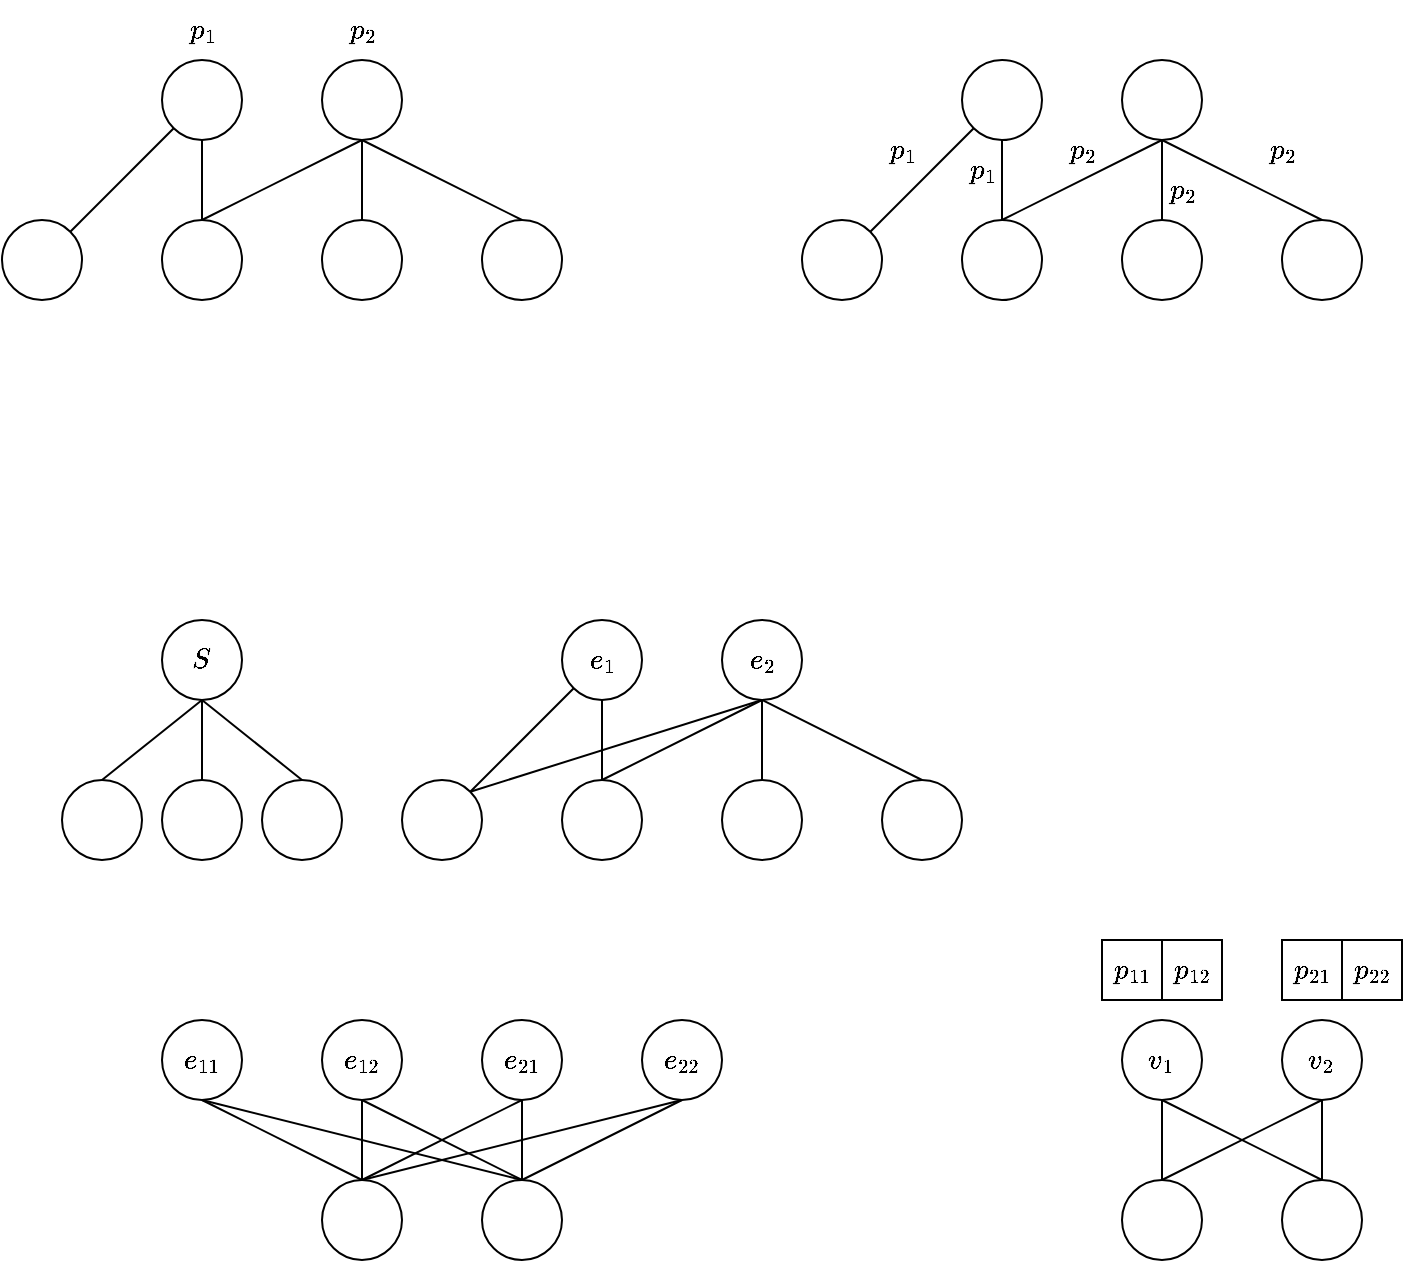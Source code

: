 <mxfile version="22.1.18" type="github">
  <diagram name="第 1 页" id="wr6hobt2YzvbJPPbkB5t">
    <mxGraphModel dx="1434" dy="827" grid="1" gridSize="10" guides="1" tooltips="1" connect="1" arrows="1" fold="1" page="1" pageScale="1" pageWidth="827" pageHeight="1169" math="1" shadow="0">
      <root>
        <mxCell id="0" />
        <mxCell id="1" parent="0" />
        <mxCell id="Q5sFnDNpxkLKi9dDyOQd-1" value="" style="ellipse;whiteSpace=wrap;html=1;aspect=fixed;" parent="1" vertex="1">
          <mxGeometry x="160" y="200" width="40" height="40" as="geometry" />
        </mxCell>
        <mxCell id="Q5sFnDNpxkLKi9dDyOQd-2" value="" style="ellipse;whiteSpace=wrap;html=1;aspect=fixed;" parent="1" vertex="1">
          <mxGeometry x="240" y="200" width="40" height="40" as="geometry" />
        </mxCell>
        <mxCell id="Q5sFnDNpxkLKi9dDyOQd-3" value="" style="ellipse;whiteSpace=wrap;html=1;aspect=fixed;" parent="1" vertex="1">
          <mxGeometry x="80" y="280" width="40" height="40" as="geometry" />
        </mxCell>
        <mxCell id="Q5sFnDNpxkLKi9dDyOQd-4" value="" style="ellipse;whiteSpace=wrap;html=1;aspect=fixed;" parent="1" vertex="1">
          <mxGeometry x="160" y="280" width="40" height="40" as="geometry" />
        </mxCell>
        <mxCell id="Q5sFnDNpxkLKi9dDyOQd-5" value="" style="ellipse;whiteSpace=wrap;html=1;aspect=fixed;" parent="1" vertex="1">
          <mxGeometry x="240" y="280" width="40" height="40" as="geometry" />
        </mxCell>
        <mxCell id="Q5sFnDNpxkLKi9dDyOQd-6" value="" style="ellipse;whiteSpace=wrap;html=1;aspect=fixed;" parent="1" vertex="1">
          <mxGeometry x="320" y="280" width="40" height="40" as="geometry" />
        </mxCell>
        <mxCell id="Q5sFnDNpxkLKi9dDyOQd-8" value="" style="endArrow=none;html=1;rounded=0;entryX=0;entryY=1;entryDx=0;entryDy=0;exitX=1;exitY=0;exitDx=0;exitDy=0;" parent="1" source="Q5sFnDNpxkLKi9dDyOQd-3" target="Q5sFnDNpxkLKi9dDyOQd-1" edge="1">
          <mxGeometry width="50" height="50" relative="1" as="geometry">
            <mxPoint x="390" y="450" as="sourcePoint" />
            <mxPoint x="440" y="400" as="targetPoint" />
          </mxGeometry>
        </mxCell>
        <mxCell id="Q5sFnDNpxkLKi9dDyOQd-9" value="" style="endArrow=none;html=1;rounded=0;entryX=0.5;entryY=1;entryDx=0;entryDy=0;exitX=0.5;exitY=0;exitDx=0;exitDy=0;" parent="1" source="Q5sFnDNpxkLKi9dDyOQd-4" target="Q5sFnDNpxkLKi9dDyOQd-1" edge="1">
          <mxGeometry width="50" height="50" relative="1" as="geometry">
            <mxPoint x="124" y="296" as="sourcePoint" />
            <mxPoint x="176" y="244" as="targetPoint" />
          </mxGeometry>
        </mxCell>
        <mxCell id="Q5sFnDNpxkLKi9dDyOQd-10" value="" style="endArrow=none;html=1;rounded=0;entryX=0.5;entryY=1;entryDx=0;entryDy=0;exitX=0.5;exitY=0;exitDx=0;exitDy=0;" parent="1" source="Q5sFnDNpxkLKi9dDyOQd-4" target="Q5sFnDNpxkLKi9dDyOQd-2" edge="1">
          <mxGeometry width="50" height="50" relative="1" as="geometry">
            <mxPoint x="190" y="290" as="sourcePoint" />
            <mxPoint x="190" y="250" as="targetPoint" />
          </mxGeometry>
        </mxCell>
        <mxCell id="Q5sFnDNpxkLKi9dDyOQd-11" value="" style="endArrow=none;html=1;rounded=0;entryX=0.5;entryY=1;entryDx=0;entryDy=0;exitX=0.5;exitY=0;exitDx=0;exitDy=0;" parent="1" source="Q5sFnDNpxkLKi9dDyOQd-5" target="Q5sFnDNpxkLKi9dDyOQd-2" edge="1">
          <mxGeometry width="50" height="50" relative="1" as="geometry">
            <mxPoint x="190" y="290" as="sourcePoint" />
            <mxPoint x="270" y="250" as="targetPoint" />
          </mxGeometry>
        </mxCell>
        <mxCell id="Q5sFnDNpxkLKi9dDyOQd-12" value="" style="endArrow=none;html=1;rounded=0;entryX=0.5;entryY=1;entryDx=0;entryDy=0;exitX=0.5;exitY=0;exitDx=0;exitDy=0;" parent="1" source="Q5sFnDNpxkLKi9dDyOQd-6" target="Q5sFnDNpxkLKi9dDyOQd-2" edge="1">
          <mxGeometry width="50" height="50" relative="1" as="geometry">
            <mxPoint x="270" y="290" as="sourcePoint" />
            <mxPoint x="270" y="250" as="targetPoint" />
          </mxGeometry>
        </mxCell>
        <mxCell id="Q5sFnDNpxkLKi9dDyOQd-14" value="\(p_1\)" style="text;html=1;align=center;verticalAlign=middle;resizable=0;points=[];autosize=1;strokeColor=none;fillColor=none;" parent="1" vertex="1">
          <mxGeometry x="150" y="170" width="60" height="30" as="geometry" />
        </mxCell>
        <mxCell id="Q5sFnDNpxkLKi9dDyOQd-15" value="\(p_2\)" style="text;html=1;align=center;verticalAlign=middle;resizable=0;points=[];autosize=1;strokeColor=none;fillColor=none;" parent="1" vertex="1">
          <mxGeometry x="230" y="170" width="60" height="30" as="geometry" />
        </mxCell>
        <mxCell id="Q5sFnDNpxkLKi9dDyOQd-16" value="" style="ellipse;whiteSpace=wrap;html=1;aspect=fixed;" parent="1" vertex="1">
          <mxGeometry x="560" y="200" width="40" height="40" as="geometry" />
        </mxCell>
        <mxCell id="Q5sFnDNpxkLKi9dDyOQd-17" value="" style="ellipse;whiteSpace=wrap;html=1;aspect=fixed;" parent="1" vertex="1">
          <mxGeometry x="640" y="200" width="40" height="40" as="geometry" />
        </mxCell>
        <mxCell id="Q5sFnDNpxkLKi9dDyOQd-18" value="" style="ellipse;whiteSpace=wrap;html=1;aspect=fixed;" parent="1" vertex="1">
          <mxGeometry x="480" y="280" width="40" height="40" as="geometry" />
        </mxCell>
        <mxCell id="Q5sFnDNpxkLKi9dDyOQd-19" value="" style="ellipse;whiteSpace=wrap;html=1;aspect=fixed;" parent="1" vertex="1">
          <mxGeometry x="560" y="280" width="40" height="40" as="geometry" />
        </mxCell>
        <mxCell id="Q5sFnDNpxkLKi9dDyOQd-20" value="" style="ellipse;whiteSpace=wrap;html=1;aspect=fixed;" parent="1" vertex="1">
          <mxGeometry x="640" y="280" width="40" height="40" as="geometry" />
        </mxCell>
        <mxCell id="Q5sFnDNpxkLKi9dDyOQd-21" value="" style="ellipse;whiteSpace=wrap;html=1;aspect=fixed;" parent="1" vertex="1">
          <mxGeometry x="720" y="280" width="40" height="40" as="geometry" />
        </mxCell>
        <mxCell id="Q5sFnDNpxkLKi9dDyOQd-22" value="" style="endArrow=none;html=1;rounded=0;entryX=0;entryY=1;entryDx=0;entryDy=0;exitX=1;exitY=0;exitDx=0;exitDy=0;" parent="1" source="Q5sFnDNpxkLKi9dDyOQd-18" target="Q5sFnDNpxkLKi9dDyOQd-16" edge="1">
          <mxGeometry width="50" height="50" relative="1" as="geometry">
            <mxPoint x="790" y="450" as="sourcePoint" />
            <mxPoint x="840" y="400" as="targetPoint" />
          </mxGeometry>
        </mxCell>
        <mxCell id="Q5sFnDNpxkLKi9dDyOQd-23" value="" style="endArrow=none;html=1;rounded=0;entryX=0.5;entryY=1;entryDx=0;entryDy=0;exitX=0.5;exitY=0;exitDx=0;exitDy=0;" parent="1" source="Q5sFnDNpxkLKi9dDyOQd-19" target="Q5sFnDNpxkLKi9dDyOQd-16" edge="1">
          <mxGeometry width="50" height="50" relative="1" as="geometry">
            <mxPoint x="524" y="296" as="sourcePoint" />
            <mxPoint x="576" y="244" as="targetPoint" />
          </mxGeometry>
        </mxCell>
        <mxCell id="Q5sFnDNpxkLKi9dDyOQd-24" value="" style="endArrow=none;html=1;rounded=0;entryX=0.5;entryY=1;entryDx=0;entryDy=0;exitX=0.5;exitY=0;exitDx=0;exitDy=0;" parent="1" source="Q5sFnDNpxkLKi9dDyOQd-19" target="Q5sFnDNpxkLKi9dDyOQd-17" edge="1">
          <mxGeometry width="50" height="50" relative="1" as="geometry">
            <mxPoint x="590" y="290" as="sourcePoint" />
            <mxPoint x="590" y="250" as="targetPoint" />
          </mxGeometry>
        </mxCell>
        <mxCell id="Q5sFnDNpxkLKi9dDyOQd-25" value="" style="endArrow=none;html=1;rounded=0;entryX=0.5;entryY=1;entryDx=0;entryDy=0;exitX=0.5;exitY=0;exitDx=0;exitDy=0;" parent="1" source="Q5sFnDNpxkLKi9dDyOQd-20" target="Q5sFnDNpxkLKi9dDyOQd-17" edge="1">
          <mxGeometry width="50" height="50" relative="1" as="geometry">
            <mxPoint x="590" y="290" as="sourcePoint" />
            <mxPoint x="670" y="250" as="targetPoint" />
          </mxGeometry>
        </mxCell>
        <mxCell id="Q5sFnDNpxkLKi9dDyOQd-26" value="" style="endArrow=none;html=1;rounded=0;entryX=0.5;entryY=1;entryDx=0;entryDy=0;exitX=0.5;exitY=0;exitDx=0;exitDy=0;" parent="1" source="Q5sFnDNpxkLKi9dDyOQd-21" target="Q5sFnDNpxkLKi9dDyOQd-17" edge="1">
          <mxGeometry width="50" height="50" relative="1" as="geometry">
            <mxPoint x="670" y="290" as="sourcePoint" />
            <mxPoint x="670" y="250" as="targetPoint" />
          </mxGeometry>
        </mxCell>
        <mxCell id="Q5sFnDNpxkLKi9dDyOQd-27" value="\(p_1\)" style="text;html=1;align=center;verticalAlign=middle;resizable=0;points=[];autosize=1;strokeColor=none;fillColor=none;" parent="1" vertex="1">
          <mxGeometry x="500" y="230" width="60" height="30" as="geometry" />
        </mxCell>
        <mxCell id="Q5sFnDNpxkLKi9dDyOQd-28" value="\(p_2\)" style="text;html=1;align=center;verticalAlign=middle;resizable=0;points=[];autosize=1;strokeColor=none;fillColor=none;" parent="1" vertex="1">
          <mxGeometry x="640" y="250" width="60" height="30" as="geometry" />
        </mxCell>
        <mxCell id="Q5sFnDNpxkLKi9dDyOQd-30" value="\(p_1\)" style="text;html=1;align=center;verticalAlign=middle;resizable=0;points=[];autosize=1;strokeColor=none;fillColor=none;" parent="1" vertex="1">
          <mxGeometry x="540" y="240" width="60" height="30" as="geometry" />
        </mxCell>
        <mxCell id="Q5sFnDNpxkLKi9dDyOQd-31" value="\(p_2\)" style="text;html=1;align=center;verticalAlign=middle;resizable=0;points=[];autosize=1;strokeColor=none;fillColor=none;" parent="1" vertex="1">
          <mxGeometry x="590" y="230" width="60" height="30" as="geometry" />
        </mxCell>
        <mxCell id="Q5sFnDNpxkLKi9dDyOQd-32" value="\(p_2\)" style="text;html=1;align=center;verticalAlign=middle;resizable=0;points=[];autosize=1;strokeColor=none;fillColor=none;" parent="1" vertex="1">
          <mxGeometry x="690" y="230" width="60" height="30" as="geometry" />
        </mxCell>
        <mxCell id="lvR18mJJ84nE1I_wZpLn-1" value="\(e_1\)" style="ellipse;whiteSpace=wrap;html=1;aspect=fixed;" vertex="1" parent="1">
          <mxGeometry x="360" y="480" width="40" height="40" as="geometry" />
        </mxCell>
        <mxCell id="lvR18mJJ84nE1I_wZpLn-2" value="\(e_2\)" style="ellipse;whiteSpace=wrap;html=1;aspect=fixed;" vertex="1" parent="1">
          <mxGeometry x="440" y="480" width="40" height="40" as="geometry" />
        </mxCell>
        <mxCell id="lvR18mJJ84nE1I_wZpLn-3" value="" style="ellipse;whiteSpace=wrap;html=1;aspect=fixed;" vertex="1" parent="1">
          <mxGeometry x="280" y="560" width="40" height="40" as="geometry" />
        </mxCell>
        <mxCell id="lvR18mJJ84nE1I_wZpLn-4" value="" style="ellipse;whiteSpace=wrap;html=1;aspect=fixed;" vertex="1" parent="1">
          <mxGeometry x="360" y="560" width="40" height="40" as="geometry" />
        </mxCell>
        <mxCell id="lvR18mJJ84nE1I_wZpLn-5" value="" style="ellipse;whiteSpace=wrap;html=1;aspect=fixed;" vertex="1" parent="1">
          <mxGeometry x="440" y="560" width="40" height="40" as="geometry" />
        </mxCell>
        <mxCell id="lvR18mJJ84nE1I_wZpLn-6" value="" style="ellipse;whiteSpace=wrap;html=1;aspect=fixed;" vertex="1" parent="1">
          <mxGeometry x="520" y="560" width="40" height="40" as="geometry" />
        </mxCell>
        <mxCell id="lvR18mJJ84nE1I_wZpLn-7" value="" style="endArrow=none;html=1;rounded=0;entryX=0;entryY=1;entryDx=0;entryDy=0;exitX=1;exitY=0;exitDx=0;exitDy=0;" edge="1" parent="1" source="lvR18mJJ84nE1I_wZpLn-3" target="lvR18mJJ84nE1I_wZpLn-1">
          <mxGeometry width="50" height="50" relative="1" as="geometry">
            <mxPoint x="590" y="730" as="sourcePoint" />
            <mxPoint x="640" y="680" as="targetPoint" />
          </mxGeometry>
        </mxCell>
        <mxCell id="lvR18mJJ84nE1I_wZpLn-8" value="" style="endArrow=none;html=1;rounded=0;entryX=0.5;entryY=1;entryDx=0;entryDy=0;exitX=0.5;exitY=0;exitDx=0;exitDy=0;" edge="1" parent="1" source="lvR18mJJ84nE1I_wZpLn-4" target="lvR18mJJ84nE1I_wZpLn-1">
          <mxGeometry width="50" height="50" relative="1" as="geometry">
            <mxPoint x="324" y="576" as="sourcePoint" />
            <mxPoint x="376" y="524" as="targetPoint" />
          </mxGeometry>
        </mxCell>
        <mxCell id="lvR18mJJ84nE1I_wZpLn-9" value="" style="endArrow=none;html=1;rounded=0;entryX=0.5;entryY=1;entryDx=0;entryDy=0;exitX=0.5;exitY=0;exitDx=0;exitDy=0;" edge="1" parent="1" source="lvR18mJJ84nE1I_wZpLn-4" target="lvR18mJJ84nE1I_wZpLn-2">
          <mxGeometry width="50" height="50" relative="1" as="geometry">
            <mxPoint x="390" y="570" as="sourcePoint" />
            <mxPoint x="390" y="530" as="targetPoint" />
          </mxGeometry>
        </mxCell>
        <mxCell id="lvR18mJJ84nE1I_wZpLn-10" value="" style="endArrow=none;html=1;rounded=0;entryX=0.5;entryY=1;entryDx=0;entryDy=0;exitX=0.5;exitY=0;exitDx=0;exitDy=0;" edge="1" parent="1" source="lvR18mJJ84nE1I_wZpLn-5" target="lvR18mJJ84nE1I_wZpLn-2">
          <mxGeometry width="50" height="50" relative="1" as="geometry">
            <mxPoint x="390" y="570" as="sourcePoint" />
            <mxPoint x="470" y="530" as="targetPoint" />
          </mxGeometry>
        </mxCell>
        <mxCell id="lvR18mJJ84nE1I_wZpLn-11" value="" style="endArrow=none;html=1;rounded=0;entryX=0.5;entryY=1;entryDx=0;entryDy=0;exitX=0.5;exitY=0;exitDx=0;exitDy=0;" edge="1" parent="1" source="lvR18mJJ84nE1I_wZpLn-6" target="lvR18mJJ84nE1I_wZpLn-2">
          <mxGeometry width="50" height="50" relative="1" as="geometry">
            <mxPoint x="470" y="570" as="sourcePoint" />
            <mxPoint x="470" y="530" as="targetPoint" />
          </mxGeometry>
        </mxCell>
        <mxCell id="lvR18mJJ84nE1I_wZpLn-16" style="edgeStyle=orthogonalEdgeStyle;rounded=0;orthogonalLoop=1;jettySize=auto;html=1;exitX=0.5;exitY=1;exitDx=0;exitDy=0;entryX=0.5;entryY=0;entryDx=0;entryDy=0;endArrow=none;endFill=0;" edge="1" parent="1" source="lvR18mJJ84nE1I_wZpLn-14" target="lvR18mJJ84nE1I_wZpLn-15">
          <mxGeometry relative="1" as="geometry" />
        </mxCell>
        <mxCell id="lvR18mJJ84nE1I_wZpLn-14" value="\(S\)" style="ellipse;whiteSpace=wrap;html=1;aspect=fixed;" vertex="1" parent="1">
          <mxGeometry x="160" y="480" width="40" height="40" as="geometry" />
        </mxCell>
        <mxCell id="lvR18mJJ84nE1I_wZpLn-15" value="" style="ellipse;whiteSpace=wrap;html=1;aspect=fixed;" vertex="1" parent="1">
          <mxGeometry x="160" y="560" width="40" height="40" as="geometry" />
        </mxCell>
        <mxCell id="lvR18mJJ84nE1I_wZpLn-18" value="" style="endArrow=none;html=1;rounded=0;entryX=0.5;entryY=1;entryDx=0;entryDy=0;exitX=1;exitY=0;exitDx=0;exitDy=0;" edge="1" parent="1" source="lvR18mJJ84nE1I_wZpLn-3" target="lvR18mJJ84nE1I_wZpLn-2">
          <mxGeometry width="50" height="50" relative="1" as="geometry">
            <mxPoint x="324" y="576" as="sourcePoint" />
            <mxPoint x="376" y="524" as="targetPoint" />
          </mxGeometry>
        </mxCell>
        <mxCell id="lvR18mJJ84nE1I_wZpLn-19" value="" style="ellipse;whiteSpace=wrap;html=1;aspect=fixed;" vertex="1" parent="1">
          <mxGeometry x="110" y="560" width="40" height="40" as="geometry" />
        </mxCell>
        <mxCell id="lvR18mJJ84nE1I_wZpLn-20" value="" style="ellipse;whiteSpace=wrap;html=1;aspect=fixed;" vertex="1" parent="1">
          <mxGeometry x="210" y="560" width="40" height="40" as="geometry" />
        </mxCell>
        <mxCell id="lvR18mJJ84nE1I_wZpLn-22" value="" style="endArrow=none;html=1;rounded=0;entryX=0.5;entryY=1;entryDx=0;entryDy=0;exitX=0.5;exitY=0;exitDx=0;exitDy=0;" edge="1" parent="1" source="lvR18mJJ84nE1I_wZpLn-19" target="lvR18mJJ84nE1I_wZpLn-14">
          <mxGeometry width="50" height="50" relative="1" as="geometry">
            <mxPoint x="404" y="576" as="sourcePoint" />
            <mxPoint x="456" y="524" as="targetPoint" />
          </mxGeometry>
        </mxCell>
        <mxCell id="lvR18mJJ84nE1I_wZpLn-23" value="" style="endArrow=none;html=1;rounded=0;entryX=0.5;entryY=0;entryDx=0;entryDy=0;exitX=0.5;exitY=1;exitDx=0;exitDy=0;" edge="1" parent="1" source="lvR18mJJ84nE1I_wZpLn-14" target="lvR18mJJ84nE1I_wZpLn-20">
          <mxGeometry width="50" height="50" relative="1" as="geometry">
            <mxPoint x="140" y="570" as="sourcePoint" />
            <mxPoint x="190" y="530" as="targetPoint" />
          </mxGeometry>
        </mxCell>
        <mxCell id="lvR18mJJ84nE1I_wZpLn-35" value="\(e_{11}\)" style="ellipse;whiteSpace=wrap;html=1;aspect=fixed;" vertex="1" parent="1">
          <mxGeometry x="160" y="680" width="40" height="40" as="geometry" />
        </mxCell>
        <mxCell id="lvR18mJJ84nE1I_wZpLn-37" value="" style="ellipse;whiteSpace=wrap;html=1;aspect=fixed;" vertex="1" parent="1">
          <mxGeometry x="240" y="760" width="40" height="40" as="geometry" />
        </mxCell>
        <mxCell id="lvR18mJJ84nE1I_wZpLn-38" value="" style="ellipse;whiteSpace=wrap;html=1;aspect=fixed;" vertex="1" parent="1">
          <mxGeometry x="320" y="760" width="40" height="40" as="geometry" />
        </mxCell>
        <mxCell id="lvR18mJJ84nE1I_wZpLn-41" value="" style="endArrow=none;html=1;rounded=0;entryX=0.5;entryY=1;entryDx=0;entryDy=0;exitX=0.5;exitY=0;exitDx=0;exitDy=0;" edge="1" parent="1" source="lvR18mJJ84nE1I_wZpLn-37" target="lvR18mJJ84nE1I_wZpLn-35">
          <mxGeometry width="50" height="50" relative="1" as="geometry">
            <mxPoint x="390" y="930" as="sourcePoint" />
            <mxPoint x="440" y="880" as="targetPoint" />
          </mxGeometry>
        </mxCell>
        <mxCell id="lvR18mJJ84nE1I_wZpLn-42" value="" style="endArrow=none;html=1;rounded=0;entryX=0.5;entryY=1;entryDx=0;entryDy=0;exitX=0.5;exitY=0;exitDx=0;exitDy=0;" edge="1" parent="1" source="lvR18mJJ84nE1I_wZpLn-38" target="lvR18mJJ84nE1I_wZpLn-35">
          <mxGeometry width="50" height="50" relative="1" as="geometry">
            <mxPoint x="124" y="776" as="sourcePoint" />
            <mxPoint x="176" y="724" as="targetPoint" />
          </mxGeometry>
        </mxCell>
        <mxCell id="lvR18mJJ84nE1I_wZpLn-47" value="\(e_{12}\)" style="ellipse;whiteSpace=wrap;html=1;aspect=fixed;" vertex="1" parent="1">
          <mxGeometry x="240" y="680" width="40" height="40" as="geometry" />
        </mxCell>
        <mxCell id="lvR18mJJ84nE1I_wZpLn-49" value="" style="endArrow=none;html=1;rounded=0;entryX=0.5;entryY=1;entryDx=0;entryDy=0;exitX=0.5;exitY=0;exitDx=0;exitDy=0;" edge="1" parent="1" source="lvR18mJJ84nE1I_wZpLn-37" target="lvR18mJJ84nE1I_wZpLn-47">
          <mxGeometry width="50" height="50" relative="1" as="geometry">
            <mxPoint x="124" y="776" as="sourcePoint" />
            <mxPoint x="176" y="724" as="targetPoint" />
          </mxGeometry>
        </mxCell>
        <mxCell id="lvR18mJJ84nE1I_wZpLn-50" value="" style="endArrow=none;html=1;rounded=0;entryX=0.5;entryY=1;entryDx=0;entryDy=0;exitX=0.5;exitY=0;exitDx=0;exitDy=0;" edge="1" parent="1" source="lvR18mJJ84nE1I_wZpLn-38" target="lvR18mJJ84nE1I_wZpLn-47">
          <mxGeometry width="50" height="50" relative="1" as="geometry">
            <mxPoint x="124" y="776" as="sourcePoint" />
            <mxPoint x="270" y="730" as="targetPoint" />
          </mxGeometry>
        </mxCell>
        <mxCell id="lvR18mJJ84nE1I_wZpLn-52" value="\(e_{21}\)" style="ellipse;whiteSpace=wrap;html=1;aspect=fixed;" vertex="1" parent="1">
          <mxGeometry x="320" y="680" width="40" height="40" as="geometry" />
        </mxCell>
        <mxCell id="lvR18mJJ84nE1I_wZpLn-54" value="\(e_{22}\)" style="ellipse;whiteSpace=wrap;html=1;aspect=fixed;" vertex="1" parent="1">
          <mxGeometry x="400" y="680" width="40" height="40" as="geometry" />
        </mxCell>
        <mxCell id="lvR18mJJ84nE1I_wZpLn-57" value="" style="endArrow=none;html=1;rounded=0;entryX=0.5;entryY=1;entryDx=0;entryDy=0;exitX=0.5;exitY=0;exitDx=0;exitDy=0;" edge="1" parent="1" source="lvR18mJJ84nE1I_wZpLn-37" target="lvR18mJJ84nE1I_wZpLn-52">
          <mxGeometry width="50" height="50" relative="1" as="geometry">
            <mxPoint x="270" y="770" as="sourcePoint" />
            <mxPoint x="270" y="730" as="targetPoint" />
          </mxGeometry>
        </mxCell>
        <mxCell id="lvR18mJJ84nE1I_wZpLn-58" value="" style="endArrow=none;html=1;rounded=0;entryX=0.5;entryY=1;entryDx=0;entryDy=0;exitX=0.5;exitY=0;exitDx=0;exitDy=0;" edge="1" parent="1" source="lvR18mJJ84nE1I_wZpLn-38" target="lvR18mJJ84nE1I_wZpLn-52">
          <mxGeometry width="50" height="50" relative="1" as="geometry">
            <mxPoint x="190" y="770" as="sourcePoint" />
            <mxPoint x="350" y="730" as="targetPoint" />
          </mxGeometry>
        </mxCell>
        <mxCell id="lvR18mJJ84nE1I_wZpLn-60" value="" style="endArrow=none;html=1;rounded=0;exitX=0.5;exitY=0;exitDx=0;exitDy=0;" edge="1" parent="1" source="lvR18mJJ84nE1I_wZpLn-37">
          <mxGeometry width="50" height="50" relative="1" as="geometry">
            <mxPoint x="270" y="770" as="sourcePoint" />
            <mxPoint x="420" y="720" as="targetPoint" />
          </mxGeometry>
        </mxCell>
        <mxCell id="lvR18mJJ84nE1I_wZpLn-63" value="\(v_{1}\)" style="ellipse;whiteSpace=wrap;html=1;aspect=fixed;" vertex="1" parent="1">
          <mxGeometry x="640" y="680" width="40" height="40" as="geometry" />
        </mxCell>
        <mxCell id="lvR18mJJ84nE1I_wZpLn-64" value="" style="ellipse;whiteSpace=wrap;html=1;aspect=fixed;" vertex="1" parent="1">
          <mxGeometry x="640" y="760" width="40" height="40" as="geometry" />
        </mxCell>
        <mxCell id="lvR18mJJ84nE1I_wZpLn-65" value="" style="ellipse;whiteSpace=wrap;html=1;aspect=fixed;" vertex="1" parent="1">
          <mxGeometry x="720" y="760" width="40" height="40" as="geometry" />
        </mxCell>
        <mxCell id="lvR18mJJ84nE1I_wZpLn-66" value="" style="endArrow=none;html=1;rounded=0;entryX=0.5;entryY=1;entryDx=0;entryDy=0;exitX=0.5;exitY=0;exitDx=0;exitDy=0;" edge="1" parent="1" source="lvR18mJJ84nE1I_wZpLn-64" target="lvR18mJJ84nE1I_wZpLn-63">
          <mxGeometry width="50" height="50" relative="1" as="geometry">
            <mxPoint x="790" y="930" as="sourcePoint" />
            <mxPoint x="840" y="880" as="targetPoint" />
          </mxGeometry>
        </mxCell>
        <mxCell id="lvR18mJJ84nE1I_wZpLn-67" value="" style="endArrow=none;html=1;rounded=0;entryX=0.5;entryY=1;entryDx=0;entryDy=0;exitX=0.5;exitY=0;exitDx=0;exitDy=0;" edge="1" parent="1" source="lvR18mJJ84nE1I_wZpLn-65" target="lvR18mJJ84nE1I_wZpLn-63">
          <mxGeometry width="50" height="50" relative="1" as="geometry">
            <mxPoint x="524" y="776" as="sourcePoint" />
            <mxPoint x="576" y="724" as="targetPoint" />
          </mxGeometry>
        </mxCell>
        <mxCell id="lvR18mJJ84nE1I_wZpLn-71" value="\(v_{2}\)" style="ellipse;whiteSpace=wrap;html=1;aspect=fixed;" vertex="1" parent="1">
          <mxGeometry x="720" y="680" width="40" height="40" as="geometry" />
        </mxCell>
        <mxCell id="lvR18mJJ84nE1I_wZpLn-73" value="" style="endArrow=none;html=1;rounded=0;entryX=0.5;entryY=1;entryDx=0;entryDy=0;exitX=0.5;exitY=0;exitDx=0;exitDy=0;" edge="1" parent="1" source="lvR18mJJ84nE1I_wZpLn-64" target="lvR18mJJ84nE1I_wZpLn-71">
          <mxGeometry width="50" height="50" relative="1" as="geometry">
            <mxPoint x="670" y="770" as="sourcePoint" />
            <mxPoint x="670" y="730" as="targetPoint" />
          </mxGeometry>
        </mxCell>
        <mxCell id="lvR18mJJ84nE1I_wZpLn-74" value="" style="endArrow=none;html=1;rounded=0;entryX=0.5;entryY=1;entryDx=0;entryDy=0;exitX=0.5;exitY=0;exitDx=0;exitDy=0;" edge="1" parent="1" source="lvR18mJJ84nE1I_wZpLn-65" target="lvR18mJJ84nE1I_wZpLn-71">
          <mxGeometry width="50" height="50" relative="1" as="geometry">
            <mxPoint x="590" y="770" as="sourcePoint" />
            <mxPoint x="750" y="730" as="targetPoint" />
          </mxGeometry>
        </mxCell>
        <mxCell id="lvR18mJJ84nE1I_wZpLn-78" value="" style="group" vertex="1" connectable="0" parent="1">
          <mxGeometry x="630" y="640" width="60" height="30" as="geometry" />
        </mxCell>
        <mxCell id="lvR18mJJ84nE1I_wZpLn-76" value="\(p_{11}\)" style="whiteSpace=wrap;html=1;" vertex="1" parent="lvR18mJJ84nE1I_wZpLn-78">
          <mxGeometry width="30" height="30" as="geometry" />
        </mxCell>
        <mxCell id="lvR18mJJ84nE1I_wZpLn-77" value="\(p_{12}\)" style="whiteSpace=wrap;html=1;" vertex="1" parent="lvR18mJJ84nE1I_wZpLn-78">
          <mxGeometry x="30" width="30" height="30" as="geometry" />
        </mxCell>
        <mxCell id="lvR18mJJ84nE1I_wZpLn-79" value="" style="group" vertex="1" connectable="0" parent="1">
          <mxGeometry x="720" y="640" width="60" height="30" as="geometry" />
        </mxCell>
        <mxCell id="lvR18mJJ84nE1I_wZpLn-80" value="\(p_{21}\)" style="whiteSpace=wrap;html=1;" vertex="1" parent="lvR18mJJ84nE1I_wZpLn-79">
          <mxGeometry width="30" height="30" as="geometry" />
        </mxCell>
        <mxCell id="lvR18mJJ84nE1I_wZpLn-81" value="\(p_{22}\)" style="whiteSpace=wrap;html=1;" vertex="1" parent="lvR18mJJ84nE1I_wZpLn-79">
          <mxGeometry x="30" width="30" height="30" as="geometry" />
        </mxCell>
        <mxCell id="lvR18mJJ84nE1I_wZpLn-83" value="" style="endArrow=none;html=1;rounded=0;exitX=0.5;exitY=0;exitDx=0;exitDy=0;entryX=0.5;entryY=1;entryDx=0;entryDy=0;" edge="1" parent="1" source="lvR18mJJ84nE1I_wZpLn-38" target="lvR18mJJ84nE1I_wZpLn-54">
          <mxGeometry width="50" height="50" relative="1" as="geometry">
            <mxPoint x="270" y="770" as="sourcePoint" />
            <mxPoint x="430" y="730" as="targetPoint" />
          </mxGeometry>
        </mxCell>
      </root>
    </mxGraphModel>
  </diagram>
</mxfile>

